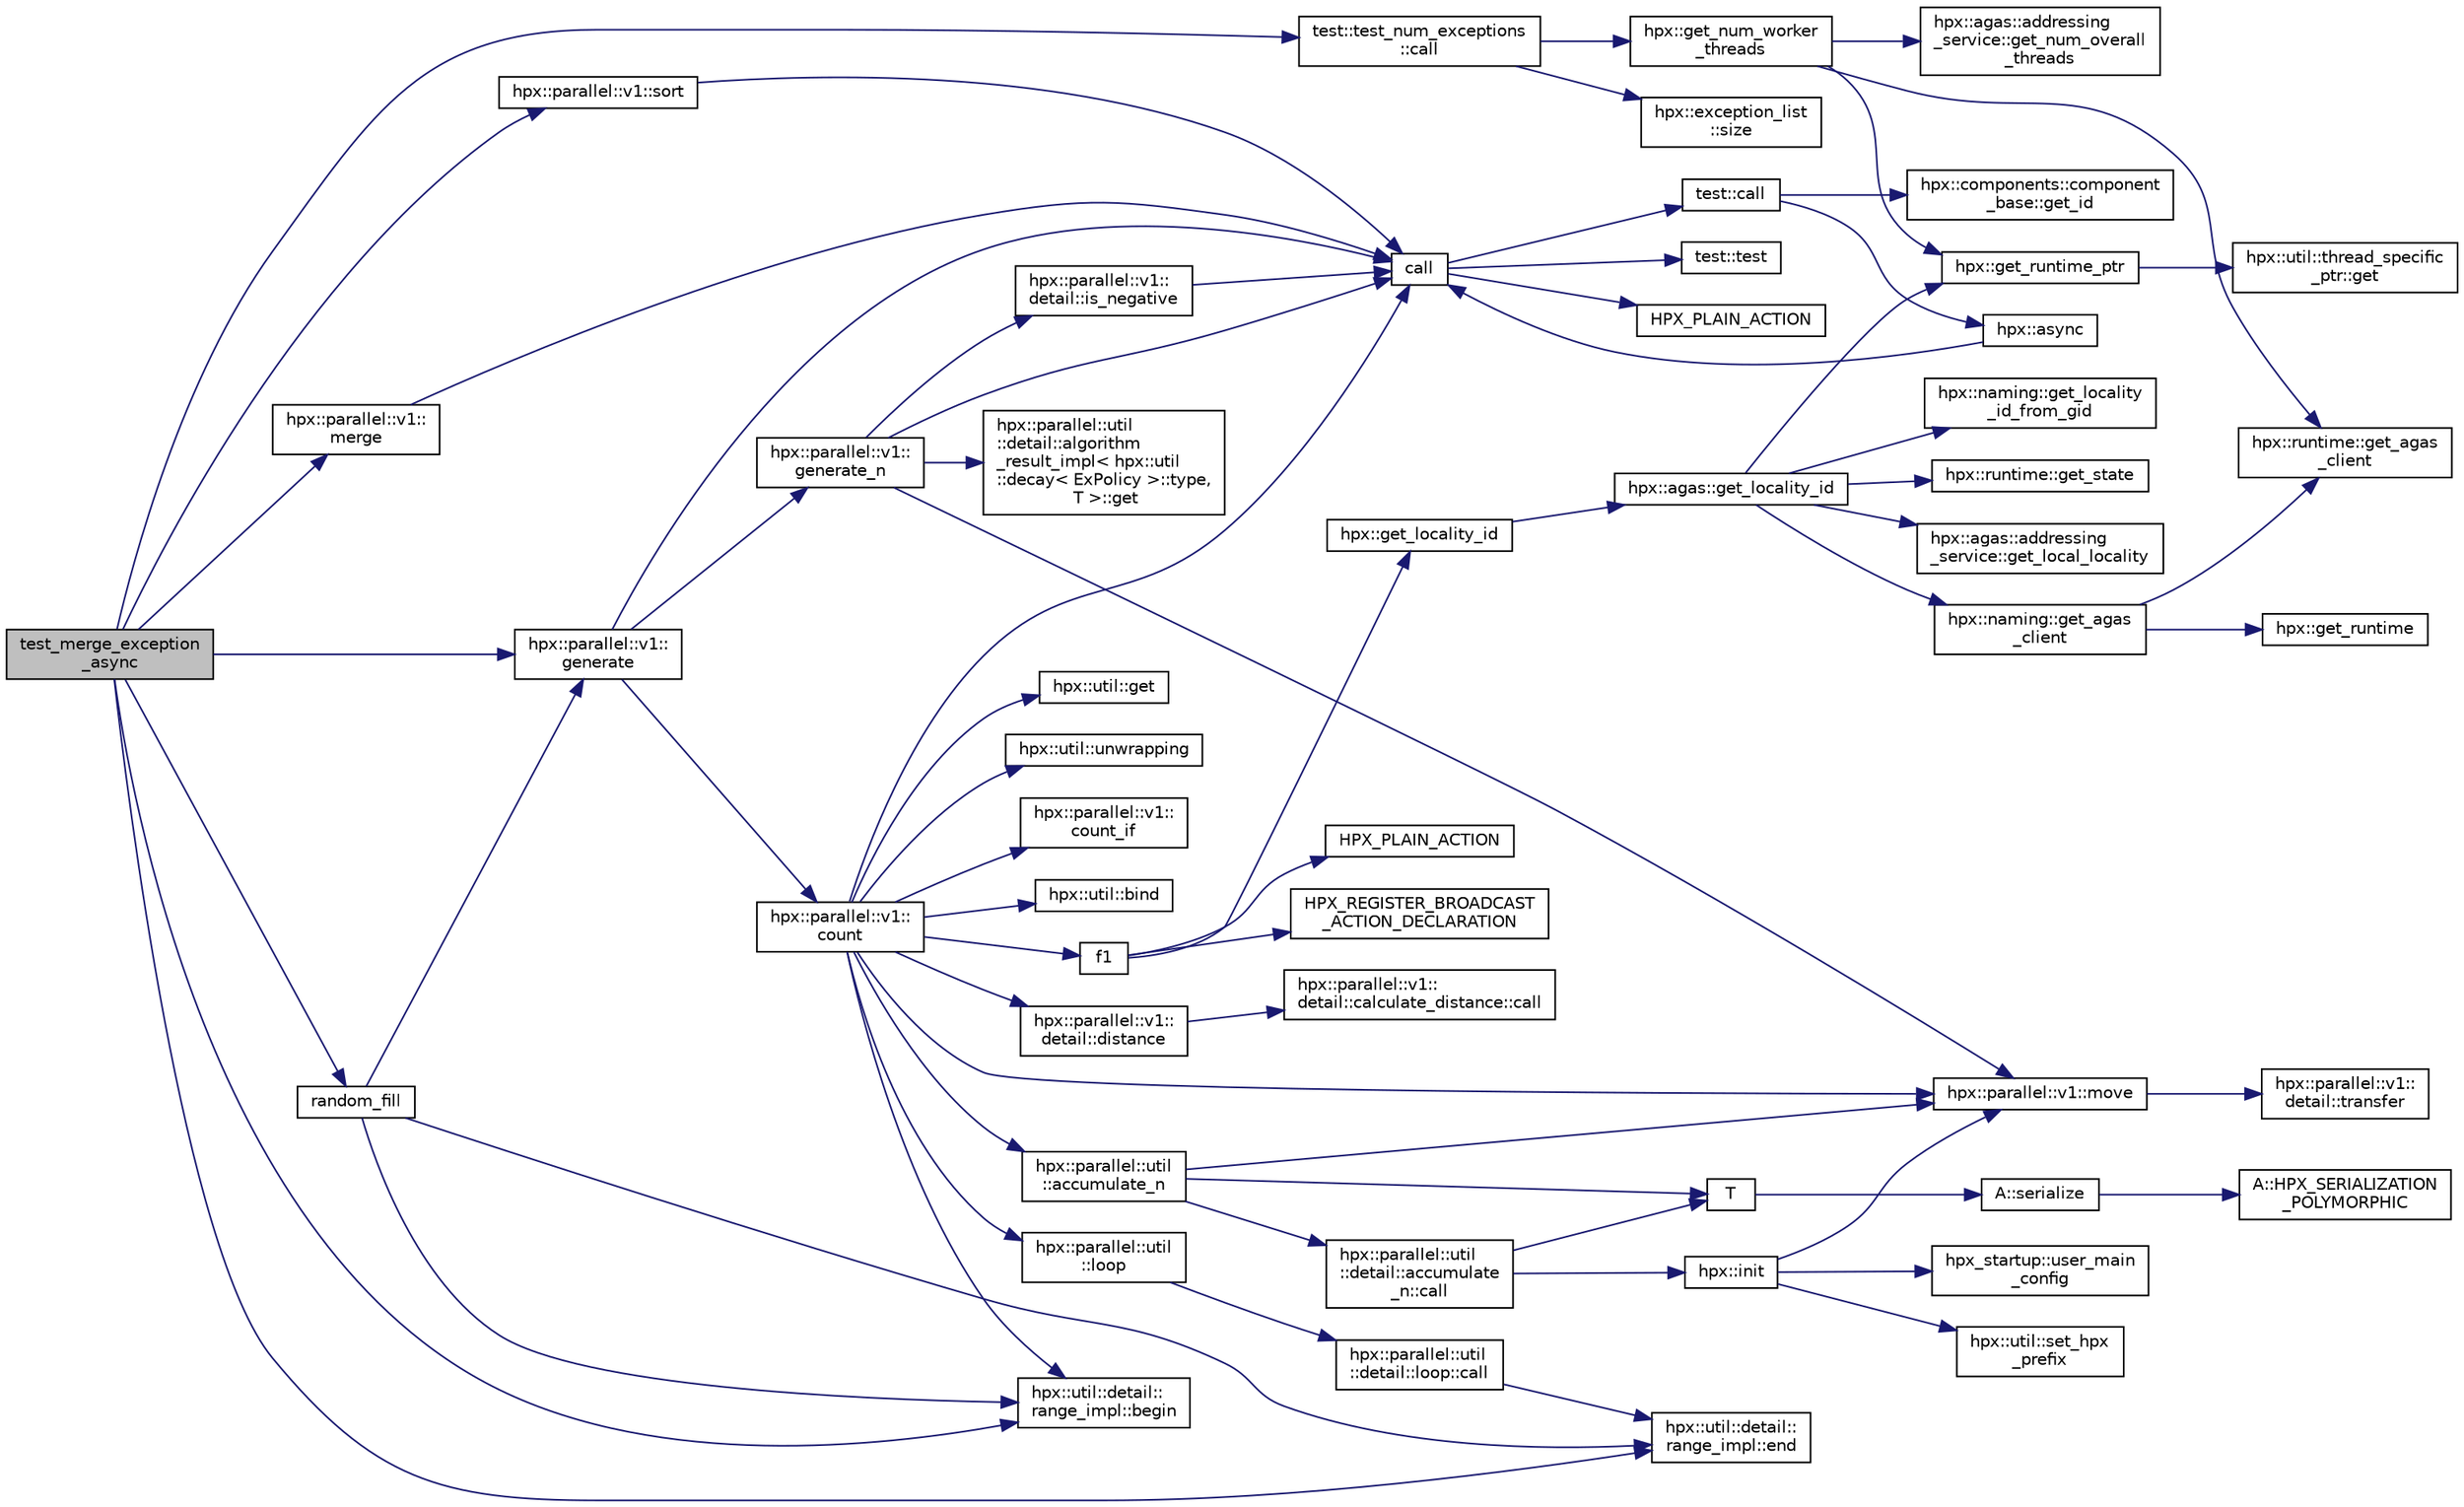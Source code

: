 digraph "test_merge_exception_async"
{
  edge [fontname="Helvetica",fontsize="10",labelfontname="Helvetica",labelfontsize="10"];
  node [fontname="Helvetica",fontsize="10",shape=record];
  rankdir="LR";
  Node480 [label="test_merge_exception\l_async",height=0.2,width=0.4,color="black", fillcolor="grey75", style="filled", fontcolor="black"];
  Node480 -> Node481 [color="midnightblue",fontsize="10",style="solid",fontname="Helvetica"];
  Node481 [label="hpx::parallel::v1::\lgenerate",height=0.2,width=0.4,color="black", fillcolor="white", style="filled",URL="$db/db9/namespacehpx_1_1parallel_1_1v1.html#a1f74f2be2954d6fbd8278df5fedb946a"];
  Node481 -> Node482 [color="midnightblue",fontsize="10",style="solid",fontname="Helvetica"];
  Node482 [label="hpx::parallel::v1::\lgenerate_n",height=0.2,width=0.4,color="black", fillcolor="white", style="filled",URL="$db/db9/namespacehpx_1_1parallel_1_1v1.html#a9fd6a170d9742750007e88805764ec8a"];
  Node482 -> Node483 [color="midnightblue",fontsize="10",style="solid",fontname="Helvetica"];
  Node483 [label="hpx::parallel::v1::\ldetail::is_negative",height=0.2,width=0.4,color="black", fillcolor="white", style="filled",URL="$d2/ddd/namespacehpx_1_1parallel_1_1v1_1_1detail.html#adf2e40fc4b20ad0fd442ee3118a4d527"];
  Node483 -> Node484 [color="midnightblue",fontsize="10",style="solid",fontname="Helvetica"];
  Node484 [label="call",height=0.2,width=0.4,color="black", fillcolor="white", style="filled",URL="$d2/d67/promise__1620_8cpp.html#a58357f0b82bc761e1d0b9091ed563a70"];
  Node484 -> Node485 [color="midnightblue",fontsize="10",style="solid",fontname="Helvetica"];
  Node485 [label="test::test",height=0.2,width=0.4,color="black", fillcolor="white", style="filled",URL="$d8/d89/structtest.html#ab42d5ece712d716b04cb3f686f297a26"];
  Node484 -> Node486 [color="midnightblue",fontsize="10",style="solid",fontname="Helvetica"];
  Node486 [label="HPX_PLAIN_ACTION",height=0.2,width=0.4,color="black", fillcolor="white", style="filled",URL="$d2/d67/promise__1620_8cpp.html#ab96aab827a4b1fcaf66cfe0ba83fef23"];
  Node484 -> Node487 [color="midnightblue",fontsize="10",style="solid",fontname="Helvetica"];
  Node487 [label="test::call",height=0.2,width=0.4,color="black", fillcolor="white", style="filled",URL="$d8/d89/structtest.html#aeb29e7ed6518b9426ccf1344c52620ae"];
  Node487 -> Node488 [color="midnightblue",fontsize="10",style="solid",fontname="Helvetica"];
  Node488 [label="hpx::async",height=0.2,width=0.4,color="black", fillcolor="white", style="filled",URL="$d8/d83/namespacehpx.html#acb7d8e37b73b823956ce144f9a57eaa4"];
  Node488 -> Node484 [color="midnightblue",fontsize="10",style="solid",fontname="Helvetica"];
  Node487 -> Node489 [color="midnightblue",fontsize="10",style="solid",fontname="Helvetica"];
  Node489 [label="hpx::components::component\l_base::get_id",height=0.2,width=0.4,color="black", fillcolor="white", style="filled",URL="$d2/de6/classhpx_1_1components_1_1component__base.html#a4c8fd93514039bdf01c48d66d82b19cd"];
  Node482 -> Node490 [color="midnightblue",fontsize="10",style="solid",fontname="Helvetica"];
  Node490 [label="hpx::parallel::util\l::detail::algorithm\l_result_impl\< hpx::util\l::decay\< ExPolicy \>::type,\l T \>::get",height=0.2,width=0.4,color="black", fillcolor="white", style="filled",URL="$d2/d42/structhpx_1_1parallel_1_1util_1_1detail_1_1algorithm__result__impl.html#ab5b051e8ec74eff5e0e62fd63f5d377e"];
  Node482 -> Node491 [color="midnightblue",fontsize="10",style="solid",fontname="Helvetica"];
  Node491 [label="hpx::parallel::v1::move",height=0.2,width=0.4,color="black", fillcolor="white", style="filled",URL="$db/db9/namespacehpx_1_1parallel_1_1v1.html#aa7c4ede081ce786c9d1eb1adff495cfc"];
  Node491 -> Node492 [color="midnightblue",fontsize="10",style="solid",fontname="Helvetica"];
  Node492 [label="hpx::parallel::v1::\ldetail::transfer",height=0.2,width=0.4,color="black", fillcolor="white", style="filled",URL="$d2/ddd/namespacehpx_1_1parallel_1_1v1_1_1detail.html#ab1b56a05e1885ca7cc7ffa1804dd2f3c"];
  Node482 -> Node484 [color="midnightblue",fontsize="10",style="solid",fontname="Helvetica"];
  Node481 -> Node493 [color="midnightblue",fontsize="10",style="solid",fontname="Helvetica"];
  Node493 [label="hpx::parallel::v1::\lcount",height=0.2,width=0.4,color="black", fillcolor="white", style="filled",URL="$db/db9/namespacehpx_1_1parallel_1_1v1.html#a19d058114a2bd44801aab4176b188e23"];
  Node493 -> Node494 [color="midnightblue",fontsize="10",style="solid",fontname="Helvetica"];
  Node494 [label="hpx::parallel::v1::\lcount_if",height=0.2,width=0.4,color="black", fillcolor="white", style="filled",URL="$db/db9/namespacehpx_1_1parallel_1_1v1.html#ad836ff017ec208c2d6388a9b47b05ce0"];
  Node493 -> Node495 [color="midnightblue",fontsize="10",style="solid",fontname="Helvetica"];
  Node495 [label="f1",height=0.2,width=0.4,color="black", fillcolor="white", style="filled",URL="$d8/d8b/broadcast_8cpp.html#a1751fbd41f2529b84514a9dbd767959a"];
  Node495 -> Node496 [color="midnightblue",fontsize="10",style="solid",fontname="Helvetica"];
  Node496 [label="hpx::get_locality_id",height=0.2,width=0.4,color="black", fillcolor="white", style="filled",URL="$d8/d83/namespacehpx.html#a158d7c54a657bb364c1704033010697b",tooltip="Return the number of the locality this function is being called from. "];
  Node496 -> Node497 [color="midnightblue",fontsize="10",style="solid",fontname="Helvetica"];
  Node497 [label="hpx::agas::get_locality_id",height=0.2,width=0.4,color="black", fillcolor="white", style="filled",URL="$dc/d54/namespacehpx_1_1agas.html#a491cc2ddecdf0f1a9129900caa6a4d3e"];
  Node497 -> Node498 [color="midnightblue",fontsize="10",style="solid",fontname="Helvetica"];
  Node498 [label="hpx::get_runtime_ptr",height=0.2,width=0.4,color="black", fillcolor="white", style="filled",URL="$d8/d83/namespacehpx.html#af29daf2bb3e01b4d6495a1742b6cce64"];
  Node498 -> Node499 [color="midnightblue",fontsize="10",style="solid",fontname="Helvetica"];
  Node499 [label="hpx::util::thread_specific\l_ptr::get",height=0.2,width=0.4,color="black", fillcolor="white", style="filled",URL="$d4/d4c/structhpx_1_1util_1_1thread__specific__ptr.html#a3b27d8520710478aa41d1f74206bdba9"];
  Node497 -> Node500 [color="midnightblue",fontsize="10",style="solid",fontname="Helvetica"];
  Node500 [label="hpx::runtime::get_state",height=0.2,width=0.4,color="black", fillcolor="white", style="filled",URL="$d0/d7b/classhpx_1_1runtime.html#ab405f80e060dac95d624520f38b0524c"];
  Node497 -> Node501 [color="midnightblue",fontsize="10",style="solid",fontname="Helvetica"];
  Node501 [label="hpx::naming::get_agas\l_client",height=0.2,width=0.4,color="black", fillcolor="white", style="filled",URL="$d4/dc9/namespacehpx_1_1naming.html#a0408fffd5d34b620712a801b0ae3b032"];
  Node501 -> Node502 [color="midnightblue",fontsize="10",style="solid",fontname="Helvetica"];
  Node502 [label="hpx::get_runtime",height=0.2,width=0.4,color="black", fillcolor="white", style="filled",URL="$d8/d83/namespacehpx.html#aef902cc6c7dd3b9fbadf34d1e850a070"];
  Node501 -> Node503 [color="midnightblue",fontsize="10",style="solid",fontname="Helvetica"];
  Node503 [label="hpx::runtime::get_agas\l_client",height=0.2,width=0.4,color="black", fillcolor="white", style="filled",URL="$d0/d7b/classhpx_1_1runtime.html#aeb5dddd30d6b9861669af8ad44d1a96a"];
  Node497 -> Node504 [color="midnightblue",fontsize="10",style="solid",fontname="Helvetica"];
  Node504 [label="hpx::agas::addressing\l_service::get_local_locality",height=0.2,width=0.4,color="black", fillcolor="white", style="filled",URL="$db/d58/structhpx_1_1agas_1_1addressing__service.html#ab52c19a37c2a7a006c6c15f90ad0539c"];
  Node497 -> Node505 [color="midnightblue",fontsize="10",style="solid",fontname="Helvetica"];
  Node505 [label="hpx::naming::get_locality\l_id_from_gid",height=0.2,width=0.4,color="black", fillcolor="white", style="filled",URL="$d4/dc9/namespacehpx_1_1naming.html#a7fd43037784560bd04fda9b49e33529f"];
  Node495 -> Node506 [color="midnightblue",fontsize="10",style="solid",fontname="Helvetica"];
  Node506 [label="HPX_PLAIN_ACTION",height=0.2,width=0.4,color="black", fillcolor="white", style="filled",URL="$d8/d8b/broadcast_8cpp.html#a19685a0394ce6a99351f7a679f6eeefc"];
  Node495 -> Node507 [color="midnightblue",fontsize="10",style="solid",fontname="Helvetica"];
  Node507 [label="HPX_REGISTER_BROADCAST\l_ACTION_DECLARATION",height=0.2,width=0.4,color="black", fillcolor="white", style="filled",URL="$d7/d38/addressing__service_8cpp.html#a573d764d9cb34eec46a4bdffcf07875f"];
  Node493 -> Node508 [color="midnightblue",fontsize="10",style="solid",fontname="Helvetica"];
  Node508 [label="hpx::parallel::util\l::loop",height=0.2,width=0.4,color="black", fillcolor="white", style="filled",URL="$df/dc6/namespacehpx_1_1parallel_1_1util.html#a3f434e00f42929aac85debb8c5782213"];
  Node508 -> Node509 [color="midnightblue",fontsize="10",style="solid",fontname="Helvetica"];
  Node509 [label="hpx::parallel::util\l::detail::loop::call",height=0.2,width=0.4,color="black", fillcolor="white", style="filled",URL="$da/d06/structhpx_1_1parallel_1_1util_1_1detail_1_1loop.html#a5c5e8dbda782f09cdb7bc2509e3bf09e"];
  Node509 -> Node510 [color="midnightblue",fontsize="10",style="solid",fontname="Helvetica"];
  Node510 [label="hpx::util::detail::\lrange_impl::end",height=0.2,width=0.4,color="black", fillcolor="white", style="filled",URL="$d4/d4a/namespacehpx_1_1util_1_1detail_1_1range__impl.html#afb2ea48b0902f52ee4d8b764807b4316"];
  Node493 -> Node511 [color="midnightblue",fontsize="10",style="solid",fontname="Helvetica"];
  Node511 [label="hpx::util::bind",height=0.2,width=0.4,color="black", fillcolor="white", style="filled",URL="$df/dad/namespacehpx_1_1util.html#ad844caedf82a0173d6909d910c3e48c6"];
  Node493 -> Node491 [color="midnightblue",fontsize="10",style="solid",fontname="Helvetica"];
  Node493 -> Node512 [color="midnightblue",fontsize="10",style="solid",fontname="Helvetica"];
  Node512 [label="hpx::util::get",height=0.2,width=0.4,color="black", fillcolor="white", style="filled",URL="$df/dad/namespacehpx_1_1util.html#a5cbd3c41f03f4d4acaedaa4777e3cc02"];
  Node493 -> Node484 [color="midnightblue",fontsize="10",style="solid",fontname="Helvetica"];
  Node493 -> Node513 [color="midnightblue",fontsize="10",style="solid",fontname="Helvetica"];
  Node513 [label="hpx::parallel::v1::\ldetail::distance",height=0.2,width=0.4,color="black", fillcolor="white", style="filled",URL="$d2/ddd/namespacehpx_1_1parallel_1_1v1_1_1detail.html#a6bea3c6a5f470cad11f27ee6bab4a33f"];
  Node513 -> Node514 [color="midnightblue",fontsize="10",style="solid",fontname="Helvetica"];
  Node514 [label="hpx::parallel::v1::\ldetail::calculate_distance::call",height=0.2,width=0.4,color="black", fillcolor="white", style="filled",URL="$db/dfa/structhpx_1_1parallel_1_1v1_1_1detail_1_1calculate__distance.html#a950a6627830a7d019ac0e734b0a447bf"];
  Node493 -> Node515 [color="midnightblue",fontsize="10",style="solid",fontname="Helvetica"];
  Node515 [label="hpx::util::unwrapping",height=0.2,width=0.4,color="black", fillcolor="white", style="filled",URL="$df/dad/namespacehpx_1_1util.html#a7529d9ac687684c33403cdd1f9cef8e4"];
  Node493 -> Node516 [color="midnightblue",fontsize="10",style="solid",fontname="Helvetica"];
  Node516 [label="hpx::parallel::util\l::accumulate_n",height=0.2,width=0.4,color="black", fillcolor="white", style="filled",URL="$df/dc6/namespacehpx_1_1parallel_1_1util.html#af19f9a2722f97c2247ea5d0dbb5e2d25"];
  Node516 -> Node517 [color="midnightblue",fontsize="10",style="solid",fontname="Helvetica"];
  Node517 [label="hpx::parallel::util\l::detail::accumulate\l_n::call",height=0.2,width=0.4,color="black", fillcolor="white", style="filled",URL="$d8/d3b/structhpx_1_1parallel_1_1util_1_1detail_1_1accumulate__n.html#a765aceb8ab313fc92f7c4aaf70ccca8f"];
  Node517 -> Node518 [color="midnightblue",fontsize="10",style="solid",fontname="Helvetica"];
  Node518 [label="hpx::init",height=0.2,width=0.4,color="black", fillcolor="white", style="filled",URL="$d8/d83/namespacehpx.html#a3c694ea960b47c56b33351ba16e3d76b",tooltip="Main entry point for launching the HPX runtime system. "];
  Node518 -> Node519 [color="midnightblue",fontsize="10",style="solid",fontname="Helvetica"];
  Node519 [label="hpx::util::set_hpx\l_prefix",height=0.2,width=0.4,color="black", fillcolor="white", style="filled",URL="$df/dad/namespacehpx_1_1util.html#ae40a23c1ba0a48d9304dcf717a95793e"];
  Node518 -> Node520 [color="midnightblue",fontsize="10",style="solid",fontname="Helvetica"];
  Node520 [label="hpx_startup::user_main\l_config",height=0.2,width=0.4,color="black", fillcolor="white", style="filled",URL="$d3/dd2/namespacehpx__startup.html#aaac571d88bd3912a4225a23eb3261637"];
  Node518 -> Node491 [color="midnightblue",fontsize="10",style="solid",fontname="Helvetica"];
  Node517 -> Node521 [color="midnightblue",fontsize="10",style="solid",fontname="Helvetica"];
  Node521 [label="T",height=0.2,width=0.4,color="black", fillcolor="white", style="filled",URL="$db/d33/polymorphic__semiintrusive__template_8cpp.html#ad187658f9cb91c1312b39ae7e896f1ea"];
  Node521 -> Node522 [color="midnightblue",fontsize="10",style="solid",fontname="Helvetica"];
  Node522 [label="A::serialize",height=0.2,width=0.4,color="black", fillcolor="white", style="filled",URL="$d7/da0/struct_a.html#a5f5c287cf471e274ed9dda0da1592212"];
  Node522 -> Node523 [color="midnightblue",fontsize="10",style="solid",fontname="Helvetica"];
  Node523 [label="A::HPX_SERIALIZATION\l_POLYMORPHIC",height=0.2,width=0.4,color="black", fillcolor="white", style="filled",URL="$d7/da0/struct_a.html#ada978cc156cebbafddb1f3aa4c01918c"];
  Node516 -> Node491 [color="midnightblue",fontsize="10",style="solid",fontname="Helvetica"];
  Node516 -> Node521 [color="midnightblue",fontsize="10",style="solid",fontname="Helvetica"];
  Node493 -> Node524 [color="midnightblue",fontsize="10",style="solid",fontname="Helvetica"];
  Node524 [label="hpx::util::detail::\lrange_impl::begin",height=0.2,width=0.4,color="black", fillcolor="white", style="filled",URL="$d4/d4a/namespacehpx_1_1util_1_1detail_1_1range__impl.html#a31e165df2b865cdd961f35ce938db41a"];
  Node481 -> Node484 [color="midnightblue",fontsize="10",style="solid",fontname="Helvetica"];
  Node480 -> Node524 [color="midnightblue",fontsize="10",style="solid",fontname="Helvetica"];
  Node480 -> Node510 [color="midnightblue",fontsize="10",style="solid",fontname="Helvetica"];
  Node480 -> Node525 [color="midnightblue",fontsize="10",style="solid",fontname="Helvetica"];
  Node525 [label="random_fill",height=0.2,width=0.4,color="black", fillcolor="white", style="filled",URL="$dd/d52/safe__object_8cpp.html#af11000111cdbb07ee1790cab60009256"];
  Node525 -> Node481 [color="midnightblue",fontsize="10",style="solid",fontname="Helvetica"];
  Node525 -> Node524 [color="midnightblue",fontsize="10",style="solid",fontname="Helvetica"];
  Node525 -> Node510 [color="midnightblue",fontsize="10",style="solid",fontname="Helvetica"];
  Node480 -> Node526 [color="midnightblue",fontsize="10",style="solid",fontname="Helvetica"];
  Node526 [label="hpx::parallel::v1::sort",height=0.2,width=0.4,color="black", fillcolor="white", style="filled",URL="$db/db9/namespacehpx_1_1parallel_1_1v1.html#ae1153bd13c544f90055c5ca181145297"];
  Node526 -> Node484 [color="midnightblue",fontsize="10",style="solid",fontname="Helvetica"];
  Node480 -> Node527 [color="midnightblue",fontsize="10",style="solid",fontname="Helvetica"];
  Node527 [label="hpx::parallel::v1::\lmerge",height=0.2,width=0.4,color="black", fillcolor="white", style="filled",URL="$db/db9/namespacehpx_1_1parallel_1_1v1.html#ae6c646d42a1dd0808035a996cc62584c"];
  Node527 -> Node484 [color="midnightblue",fontsize="10",style="solid",fontname="Helvetica"];
  Node480 -> Node528 [color="midnightblue",fontsize="10",style="solid",fontname="Helvetica"];
  Node528 [label="test::test_num_exceptions\l::call",height=0.2,width=0.4,color="black", fillcolor="white", style="filled",URL="$da/ddb/structtest_1_1test__num__exceptions.html#a2c1e3b76f9abd4d358ae0258203b90b7"];
  Node528 -> Node529 [color="midnightblue",fontsize="10",style="solid",fontname="Helvetica"];
  Node529 [label="hpx::exception_list\l::size",height=0.2,width=0.4,color="black", fillcolor="white", style="filled",URL="$d2/def/classhpx_1_1exception__list.html#ae4e3e1b70e8185033656d891749a234e"];
  Node528 -> Node530 [color="midnightblue",fontsize="10",style="solid",fontname="Helvetica"];
  Node530 [label="hpx::get_num_worker\l_threads",height=0.2,width=0.4,color="black", fillcolor="white", style="filled",URL="$d8/d83/namespacehpx.html#ae0cb050327ed37e6863061bd1761409e",tooltip="Return the number of worker OS- threads used to execute HPX threads. "];
  Node530 -> Node498 [color="midnightblue",fontsize="10",style="solid",fontname="Helvetica"];
  Node530 -> Node503 [color="midnightblue",fontsize="10",style="solid",fontname="Helvetica"];
  Node530 -> Node531 [color="midnightblue",fontsize="10",style="solid",fontname="Helvetica"];
  Node531 [label="hpx::agas::addressing\l_service::get_num_overall\l_threads",height=0.2,width=0.4,color="black", fillcolor="white", style="filled",URL="$db/d58/structhpx_1_1agas_1_1addressing__service.html#a55800470ad2b28e283653df58d59ec49"];
}

